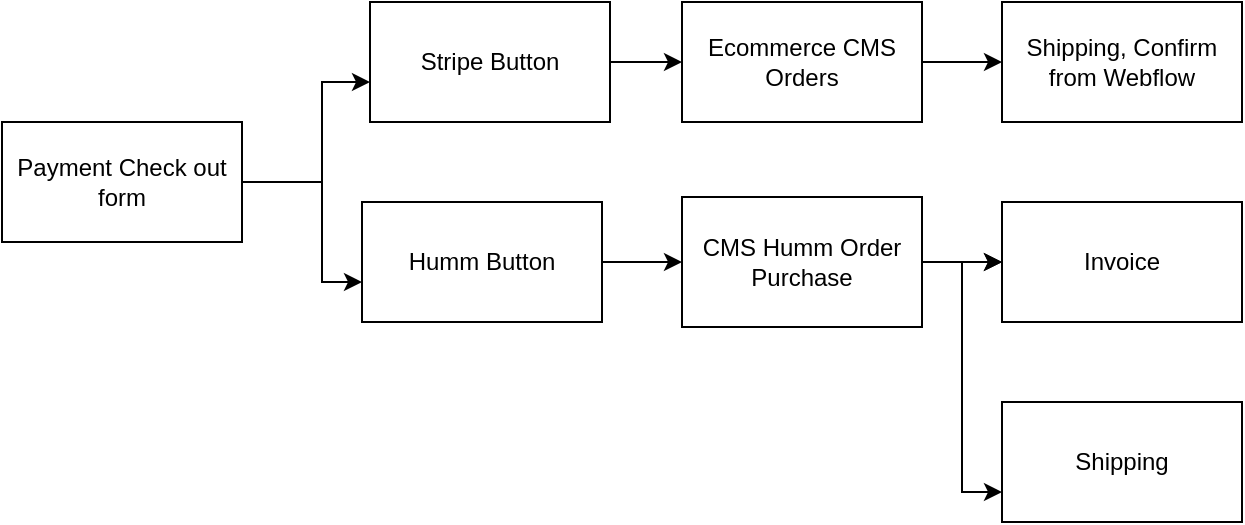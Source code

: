 <mxfile version="24.8.4">
  <diagram name="Page-1" id="UPrwySYPYJs5x2vG1ysu">
    <mxGraphModel dx="1476" dy="1039" grid="1" gridSize="10" guides="1" tooltips="1" connect="1" arrows="1" fold="1" page="1" pageScale="1" pageWidth="827" pageHeight="1169" math="0" shadow="0">
      <root>
        <mxCell id="0" />
        <mxCell id="1" parent="0" />
        <mxCell id="Kq7zkqHO3u8WihTtwUso-3" value="" style="edgeStyle=orthogonalEdgeStyle;rounded=0;orthogonalLoop=1;jettySize=auto;html=1;" edge="1" parent="1" source="Kq7zkqHO3u8WihTtwUso-1" target="Kq7zkqHO3u8WihTtwUso-2">
          <mxGeometry relative="1" as="geometry">
            <Array as="points">
              <mxPoint x="330" y="330" />
              <mxPoint x="330" y="280" />
            </Array>
          </mxGeometry>
        </mxCell>
        <mxCell id="Kq7zkqHO3u8WihTtwUso-5" value="" style="edgeStyle=orthogonalEdgeStyle;rounded=0;orthogonalLoop=1;jettySize=auto;html=1;" edge="1" parent="1" source="Kq7zkqHO3u8WihTtwUso-1" target="Kq7zkqHO3u8WihTtwUso-4">
          <mxGeometry relative="1" as="geometry">
            <Array as="points">
              <mxPoint x="330" y="330" />
              <mxPoint x="330" y="380" />
            </Array>
          </mxGeometry>
        </mxCell>
        <mxCell id="Kq7zkqHO3u8WihTtwUso-1" value="Payment Check out form" style="rounded=0;whiteSpace=wrap;html=1;" vertex="1" parent="1">
          <mxGeometry x="170" y="300" width="120" height="60" as="geometry" />
        </mxCell>
        <mxCell id="Kq7zkqHO3u8WihTtwUso-7" value="" style="edgeStyle=orthogonalEdgeStyle;rounded=0;orthogonalLoop=1;jettySize=auto;html=1;" edge="1" parent="1" source="Kq7zkqHO3u8WihTtwUso-2" target="Kq7zkqHO3u8WihTtwUso-6">
          <mxGeometry relative="1" as="geometry" />
        </mxCell>
        <mxCell id="Kq7zkqHO3u8WihTtwUso-2" value="Stripe Button" style="rounded=0;whiteSpace=wrap;html=1;" vertex="1" parent="1">
          <mxGeometry x="354" y="240" width="120" height="60" as="geometry" />
        </mxCell>
        <mxCell id="Kq7zkqHO3u8WihTtwUso-9" value="" style="edgeStyle=orthogonalEdgeStyle;rounded=0;orthogonalLoop=1;jettySize=auto;html=1;" edge="1" parent="1" source="Kq7zkqHO3u8WihTtwUso-4" target="Kq7zkqHO3u8WihTtwUso-8">
          <mxGeometry relative="1" as="geometry" />
        </mxCell>
        <mxCell id="Kq7zkqHO3u8WihTtwUso-4" value="Humm Button" style="rounded=0;whiteSpace=wrap;html=1;" vertex="1" parent="1">
          <mxGeometry x="350" y="340" width="120" height="60" as="geometry" />
        </mxCell>
        <mxCell id="Kq7zkqHO3u8WihTtwUso-11" value="" style="edgeStyle=orthogonalEdgeStyle;rounded=0;orthogonalLoop=1;jettySize=auto;html=1;" edge="1" parent="1" source="Kq7zkqHO3u8WihTtwUso-6" target="Kq7zkqHO3u8WihTtwUso-10">
          <mxGeometry relative="1" as="geometry" />
        </mxCell>
        <mxCell id="Kq7zkqHO3u8WihTtwUso-6" value="Ecommerce CMS Orders" style="rounded=0;whiteSpace=wrap;html=1;" vertex="1" parent="1">
          <mxGeometry x="510" y="240" width="120" height="60" as="geometry" />
        </mxCell>
        <mxCell id="Kq7zkqHO3u8WihTtwUso-16" value="" style="edgeStyle=orthogonalEdgeStyle;rounded=0;orthogonalLoop=1;jettySize=auto;html=1;" edge="1" parent="1" source="Kq7zkqHO3u8WihTtwUso-8" target="Kq7zkqHO3u8WihTtwUso-15">
          <mxGeometry relative="1" as="geometry" />
        </mxCell>
        <mxCell id="Kq7zkqHO3u8WihTtwUso-18" style="edgeStyle=orthogonalEdgeStyle;rounded=0;orthogonalLoop=1;jettySize=auto;html=1;entryX=0;entryY=0.75;entryDx=0;entryDy=0;" edge="1" parent="1" source="Kq7zkqHO3u8WihTtwUso-8" target="Kq7zkqHO3u8WihTtwUso-12">
          <mxGeometry relative="1" as="geometry" />
        </mxCell>
        <mxCell id="Kq7zkqHO3u8WihTtwUso-8" value="CMS Humm Order Purchase" style="rounded=0;whiteSpace=wrap;html=1;" vertex="1" parent="1">
          <mxGeometry x="510" y="337.5" width="120" height="65" as="geometry" />
        </mxCell>
        <mxCell id="Kq7zkqHO3u8WihTtwUso-10" value="Shipping, Confirm from Webflow" style="rounded=0;whiteSpace=wrap;html=1;" vertex="1" parent="1">
          <mxGeometry x="670" y="240" width="120" height="60" as="geometry" />
        </mxCell>
        <mxCell id="Kq7zkqHO3u8WihTtwUso-12" value="Shipping" style="rounded=0;whiteSpace=wrap;html=1;" vertex="1" parent="1">
          <mxGeometry x="670" y="440" width="120" height="60" as="geometry" />
        </mxCell>
        <mxCell id="Kq7zkqHO3u8WihTtwUso-17" value="" style="edgeStyle=orthogonalEdgeStyle;rounded=0;orthogonalLoop=1;jettySize=auto;html=1;" edge="1" parent="1" source="Kq7zkqHO3u8WihTtwUso-8" target="Kq7zkqHO3u8WihTtwUso-15">
          <mxGeometry relative="1" as="geometry">
            <mxPoint x="630" y="370" as="sourcePoint" />
            <mxPoint x="730" y="420" as="targetPoint" />
          </mxGeometry>
        </mxCell>
        <mxCell id="Kq7zkqHO3u8WihTtwUso-15" value="Invoice" style="rounded=0;whiteSpace=wrap;html=1;" vertex="1" parent="1">
          <mxGeometry x="670" y="340" width="120" height="60" as="geometry" />
        </mxCell>
      </root>
    </mxGraphModel>
  </diagram>
</mxfile>
